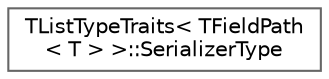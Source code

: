 digraph "Graphical Class Hierarchy"
{
 // INTERACTIVE_SVG=YES
 // LATEX_PDF_SIZE
  bgcolor="transparent";
  edge [fontname=Helvetica,fontsize=10,labelfontname=Helvetica,labelfontsize=10];
  node [fontname=Helvetica,fontsize=10,shape=box,height=0.2,width=0.4];
  rankdir="LR";
  Node0 [id="Node000000",label="TListTypeTraits\< TFieldPath\l\< T \> \>::SerializerType",height=0.2,width=0.4,color="grey40", fillcolor="white", style="filled",URL="$d5/d32/classTListTypeTraits_3_01TFieldPath_3_01T_01_4_01_4_1_1SerializerType.html",tooltip=" "];
}
